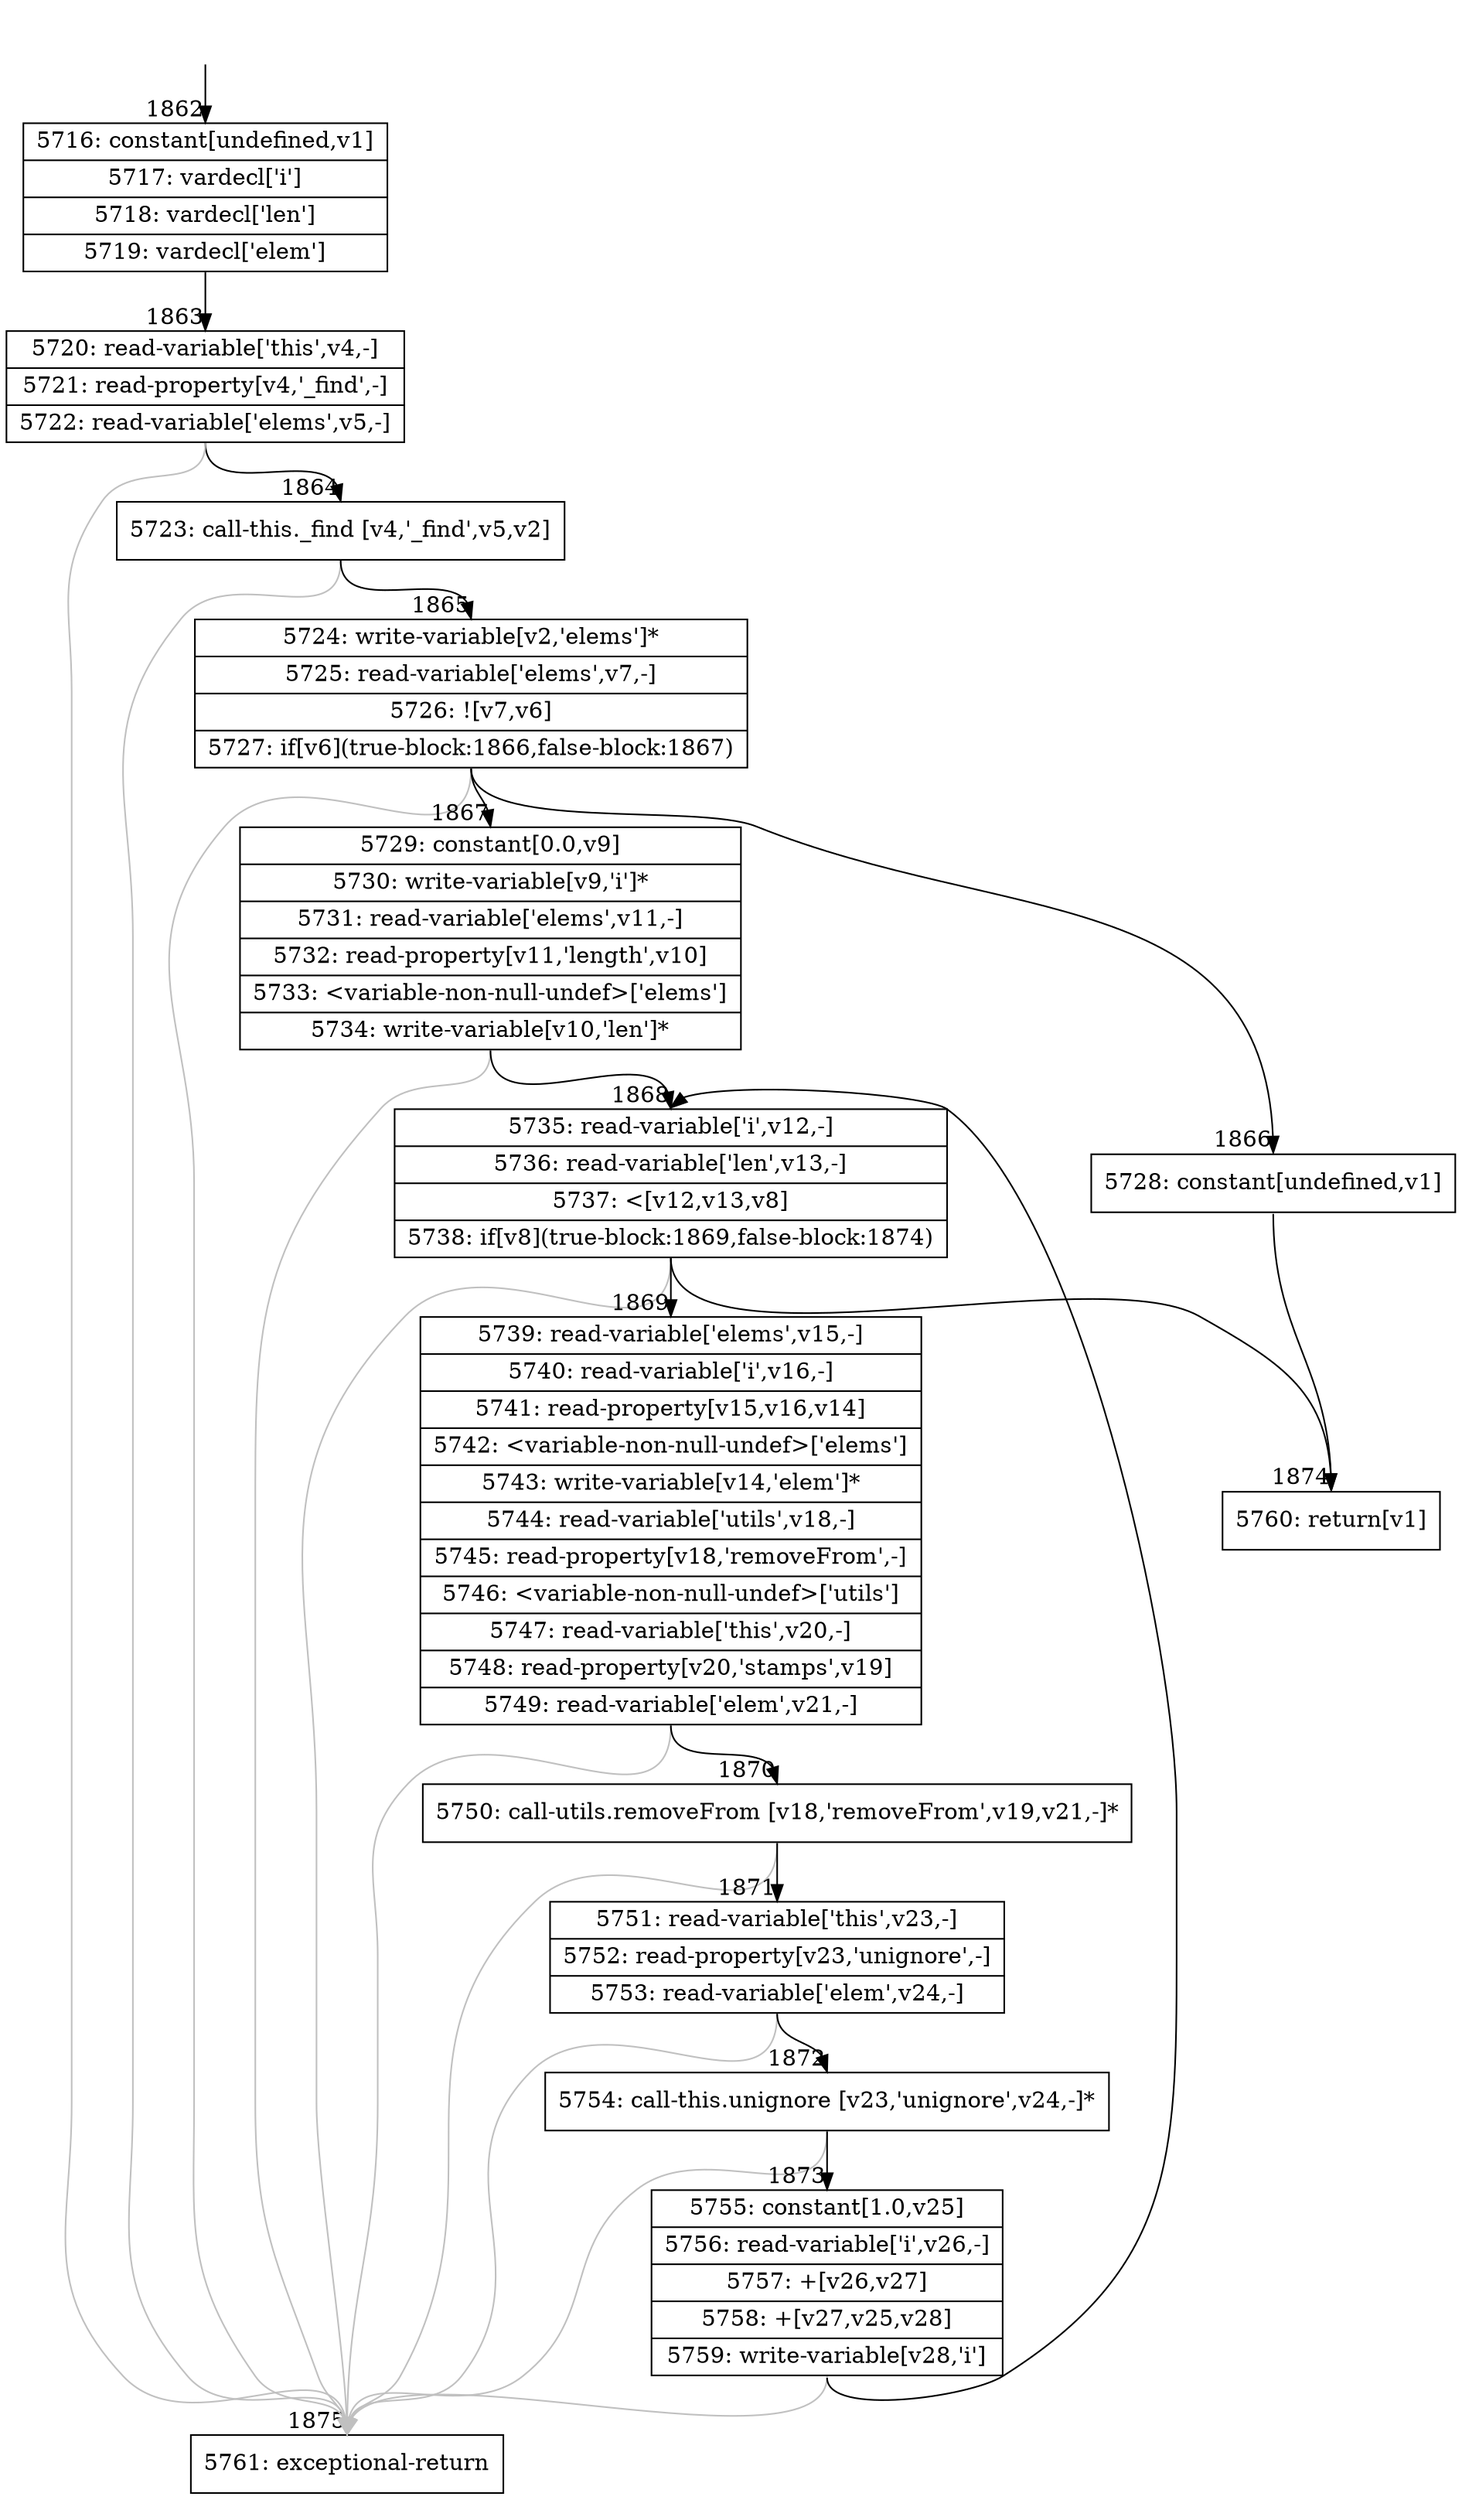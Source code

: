 digraph {
rankdir="TD"
BB_entry169[shape=none,label=""];
BB_entry169 -> BB1862 [tailport=s, headport=n, headlabel="    1862"]
BB1862 [shape=record label="{5716: constant[undefined,v1]|5717: vardecl['i']|5718: vardecl['len']|5719: vardecl['elem']}" ] 
BB1862 -> BB1863 [tailport=s, headport=n, headlabel="      1863"]
BB1863 [shape=record label="{5720: read-variable['this',v4,-]|5721: read-property[v4,'_find',-]|5722: read-variable['elems',v5,-]}" ] 
BB1863 -> BB1864 [tailport=s, headport=n, headlabel="      1864"]
BB1863 -> BB1875 [tailport=s, headport=n, color=gray, headlabel="      1875"]
BB1864 [shape=record label="{5723: call-this._find [v4,'_find',v5,v2]}" ] 
BB1864 -> BB1865 [tailport=s, headport=n, headlabel="      1865"]
BB1864 -> BB1875 [tailport=s, headport=n, color=gray]
BB1865 [shape=record label="{5724: write-variable[v2,'elems']*|5725: read-variable['elems',v7,-]|5726: ![v7,v6]|5727: if[v6](true-block:1866,false-block:1867)}" ] 
BB1865 -> BB1866 [tailport=s, headport=n, headlabel="      1866"]
BB1865 -> BB1867 [tailport=s, headport=n, headlabel="      1867"]
BB1865 -> BB1875 [tailport=s, headport=n, color=gray]
BB1866 [shape=record label="{5728: constant[undefined,v1]}" ] 
BB1866 -> BB1874 [tailport=s, headport=n, headlabel="      1874"]
BB1867 [shape=record label="{5729: constant[0.0,v9]|5730: write-variable[v9,'i']*|5731: read-variable['elems',v11,-]|5732: read-property[v11,'length',v10]|5733: \<variable-non-null-undef\>['elems']|5734: write-variable[v10,'len']*}" ] 
BB1867 -> BB1868 [tailport=s, headport=n, headlabel="      1868"]
BB1867 -> BB1875 [tailport=s, headport=n, color=gray]
BB1868 [shape=record label="{5735: read-variable['i',v12,-]|5736: read-variable['len',v13,-]|5737: \<[v12,v13,v8]|5738: if[v8](true-block:1869,false-block:1874)}" ] 
BB1868 -> BB1869 [tailport=s, headport=n, headlabel="      1869"]
BB1868 -> BB1874 [tailport=s, headport=n]
BB1868 -> BB1875 [tailport=s, headport=n, color=gray]
BB1869 [shape=record label="{5739: read-variable['elems',v15,-]|5740: read-variable['i',v16,-]|5741: read-property[v15,v16,v14]|5742: \<variable-non-null-undef\>['elems']|5743: write-variable[v14,'elem']*|5744: read-variable['utils',v18,-]|5745: read-property[v18,'removeFrom',-]|5746: \<variable-non-null-undef\>['utils']|5747: read-variable['this',v20,-]|5748: read-property[v20,'stamps',v19]|5749: read-variable['elem',v21,-]}" ] 
BB1869 -> BB1870 [tailport=s, headport=n, headlabel="      1870"]
BB1869 -> BB1875 [tailport=s, headport=n, color=gray]
BB1870 [shape=record label="{5750: call-utils.removeFrom [v18,'removeFrom',v19,v21,-]*}" ] 
BB1870 -> BB1871 [tailport=s, headport=n, headlabel="      1871"]
BB1870 -> BB1875 [tailport=s, headport=n, color=gray]
BB1871 [shape=record label="{5751: read-variable['this',v23,-]|5752: read-property[v23,'unignore',-]|5753: read-variable['elem',v24,-]}" ] 
BB1871 -> BB1872 [tailport=s, headport=n, headlabel="      1872"]
BB1871 -> BB1875 [tailport=s, headport=n, color=gray]
BB1872 [shape=record label="{5754: call-this.unignore [v23,'unignore',v24,-]*}" ] 
BB1872 -> BB1873 [tailport=s, headport=n, headlabel="      1873"]
BB1872 -> BB1875 [tailport=s, headport=n, color=gray]
BB1873 [shape=record label="{5755: constant[1.0,v25]|5756: read-variable['i',v26,-]|5757: +[v26,v27]|5758: +[v27,v25,v28]|5759: write-variable[v28,'i']}" ] 
BB1873 -> BB1868 [tailport=s, headport=n]
BB1873 -> BB1875 [tailport=s, headport=n, color=gray]
BB1874 [shape=record label="{5760: return[v1]}" ] 
BB1875 [shape=record label="{5761: exceptional-return}" ] 
//#$~ 2581
}
